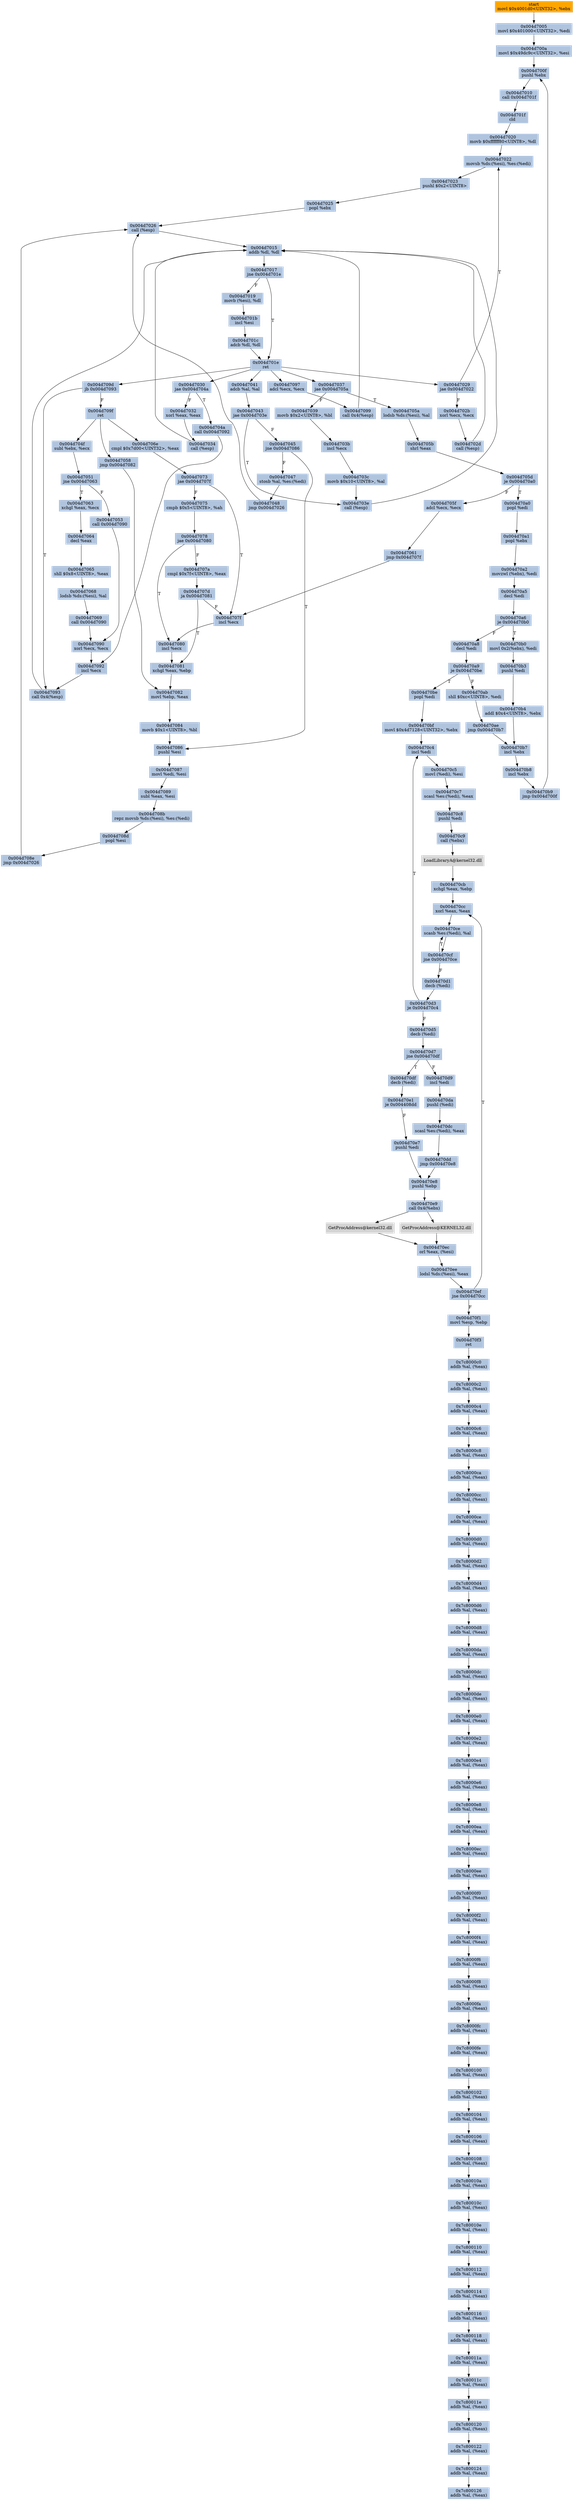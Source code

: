 digraph G {
node[shape=rectangle,style=filled,fillcolor=lightsteelblue,color=lightsteelblue]
bgcolor="transparent"
a0x004d7000movl_0x4001d0UINT32_ebx[label="start\nmovl $0x4001d0<UINT32>, %ebx",fillcolor="orange",color="lightgrey"];
a0x004d7005movl_0x401000UINT32_edi[label="0x004d7005\nmovl $0x401000<UINT32>, %edi"];
a0x004d700amovl_0x49dc9cUINT32_esi[label="0x004d700a\nmovl $0x49dc9c<UINT32>, %esi"];
a0x004d700fpushl_ebx[label="0x004d700f\npushl %ebx"];
a0x004d7010call_0x004d701f[label="0x004d7010\ncall 0x004d701f"];
a0x004d701fcld_[label="0x004d701f\ncld "];
a0x004d7020movb_0xffffff80UINT8_dl[label="0x004d7020\nmovb $0xffffff80<UINT8>, %dl"];
a0x004d7022movsb_ds_esi__es_edi_[label="0x004d7022\nmovsb %ds:(%esi), %es:(%edi)"];
a0x004d7023pushl_0x2UINT8[label="0x004d7023\npushl $0x2<UINT8>"];
a0x004d7025popl_ebx[label="0x004d7025\npopl %ebx"];
a0x004d7026call_esp_[label="0x004d7026\ncall (%esp)"];
a0x004d7015addb_dl_dl[label="0x004d7015\naddb %dl, %dl"];
a0x004d7017jne_0x004d701e[label="0x004d7017\njne 0x004d701e"];
a0x004d7019movb_esi__dl[label="0x004d7019\nmovb (%esi), %dl"];
a0x004d701bincl_esi[label="0x004d701b\nincl %esi"];
a0x004d701cadcb_dl_dl[label="0x004d701c\nadcb %dl, %dl"];
a0x004d701eret[label="0x004d701e\nret"];
a0x004d7029jae_0x004d7022[label="0x004d7029\njae 0x004d7022"];
a0x004d702bxorl_ecx_ecx[label="0x004d702b\nxorl %ecx, %ecx"];
a0x004d702dcall_esp_[label="0x004d702d\ncall (%esp)"];
a0x004d7030jae_0x004d704a[label="0x004d7030\njae 0x004d704a"];
a0x004d7032xorl_eax_eax[label="0x004d7032\nxorl %eax, %eax"];
a0x004d7034call_esp_[label="0x004d7034\ncall (%esp)"];
a0x004d7037jae_0x004d705a[label="0x004d7037\njae 0x004d705a"];
a0x004d7039movb_0x2UINT8_bl[label="0x004d7039\nmovb $0x2<UINT8>, %bl"];
a0x004d703bincl_ecx[label="0x004d703b\nincl %ecx"];
a0x004d703cmovb_0x10UINT8_al[label="0x004d703c\nmovb $0x10<UINT8>, %al"];
a0x004d703ecall_esp_[label="0x004d703e\ncall (%esp)"];
a0x004d7041adcb_al_al[label="0x004d7041\nadcb %al, %al"];
a0x004d7043jae_0x004d703e[label="0x004d7043\njae 0x004d703e"];
a0x004d7045jne_0x004d7086[label="0x004d7045\njne 0x004d7086"];
a0x004d7047stosb_al_es_edi_[label="0x004d7047\nstosb %al, %es:(%edi)"];
a0x004d7048jmp_0x004d7026[label="0x004d7048\njmp 0x004d7026"];
a0x004d7086pushl_esi[label="0x004d7086\npushl %esi"];
a0x004d7087movl_edi_esi[label="0x004d7087\nmovl %edi, %esi"];
a0x004d7089subl_eax_esi[label="0x004d7089\nsubl %eax, %esi"];
a0x004d708brepz_movsb_ds_esi__es_edi_[label="0x004d708b\nrepz movsb %ds:(%esi), %es:(%edi)"];
a0x004d708dpopl_esi[label="0x004d708d\npopl %esi"];
a0x004d708ejmp_0x004d7026[label="0x004d708e\njmp 0x004d7026"];
a0x004d705alodsb_ds_esi__al[label="0x004d705a\nlodsb %ds:(%esi), %al"];
a0x004d705bshrl_eax[label="0x004d705b\nshrl %eax"];
a0x004d705dje_0x004d70a0[label="0x004d705d\nje 0x004d70a0"];
a0x004d705fadcl_ecx_ecx[label="0x004d705f\nadcl %ecx, %ecx"];
a0x004d7061jmp_0x004d707f[label="0x004d7061\njmp 0x004d707f"];
a0x004d707fincl_ecx[label="0x004d707f\nincl %ecx"];
a0x004d7080incl_ecx[label="0x004d7080\nincl %ecx"];
a0x004d7081xchgl_eax_ebp[label="0x004d7081\nxchgl %eax, %ebp"];
a0x004d7082movl_ebp_eax[label="0x004d7082\nmovl %ebp, %eax"];
a0x004d7084movb_0x1UINT8_bl[label="0x004d7084\nmovb $0x1<UINT8>, %bl"];
a0x004d704acall_0x004d7092[label="0x004d704a\ncall 0x004d7092"];
a0x004d7092incl_ecx[label="0x004d7092\nincl %ecx"];
a0x004d7093call_0x4esp_[label="0x004d7093\ncall 0x4(%esp)"];
a0x004d7097adcl_ecx_ecx[label="0x004d7097\nadcl %ecx, %ecx"];
a0x004d7099call_0x4esp_[label="0x004d7099\ncall 0x4(%esp)"];
a0x004d709djb_0x004d7093[label="0x004d709d\njb 0x004d7093"];
a0x004d709fret[label="0x004d709f\nret"];
a0x004d704fsubl_ebx_ecx[label="0x004d704f\nsubl %ebx, %ecx"];
a0x004d7051jne_0x004d7063[label="0x004d7051\njne 0x004d7063"];
a0x004d7053call_0x004d7090[label="0x004d7053\ncall 0x004d7090"];
a0x004d7090xorl_ecx_ecx[label="0x004d7090\nxorl %ecx, %ecx"];
a0x004d7058jmp_0x004d7082[label="0x004d7058\njmp 0x004d7082"];
a0x004d7063xchgl_eax_ecx[label="0x004d7063\nxchgl %eax, %ecx"];
a0x004d7064decl_eax[label="0x004d7064\ndecl %eax"];
a0x004d7065shll_0x8UINT8_eax[label="0x004d7065\nshll $0x8<UINT8>, %eax"];
a0x004d7068lodsb_ds_esi__al[label="0x004d7068\nlodsb %ds:(%esi), %al"];
a0x004d7069call_0x004d7090[label="0x004d7069\ncall 0x004d7090"];
a0x004d706ecmpl_0x7d00UINT32_eax[label="0x004d706e\ncmpl $0x7d00<UINT32>, %eax"];
a0x004d7073jae_0x004d707f[label="0x004d7073\njae 0x004d707f"];
a0x004d7075cmpb_0x5UINT8_ah[label="0x004d7075\ncmpb $0x5<UINT8>, %ah"];
a0x004d7078jae_0x004d7080[label="0x004d7078\njae 0x004d7080"];
a0x004d707acmpl_0x7fUINT8_eax[label="0x004d707a\ncmpl $0x7f<UINT8>, %eax"];
a0x004d707dja_0x004d7081[label="0x004d707d\nja 0x004d7081"];
a0x004d70a0popl_edi[label="0x004d70a0\npopl %edi"];
a0x004d70a1popl_ebx[label="0x004d70a1\npopl %ebx"];
a0x004d70a2movzwl_ebx__edi[label="0x004d70a2\nmovzwl (%ebx), %edi"];
a0x004d70a5decl_edi[label="0x004d70a5\ndecl %edi"];
a0x004d70a6je_0x004d70b0[label="0x004d70a6\nje 0x004d70b0"];
a0x004d70a8decl_edi[label="0x004d70a8\ndecl %edi"];
a0x004d70a9je_0x004d70be[label="0x004d70a9\nje 0x004d70be"];
a0x004d70abshll_0xcUINT8_edi[label="0x004d70ab\nshll $0xc<UINT8>, %edi"];
a0x004d70aejmp_0x004d70b7[label="0x004d70ae\njmp 0x004d70b7"];
a0x004d70b7incl_ebx[label="0x004d70b7\nincl %ebx"];
a0x004d70b8incl_ebx[label="0x004d70b8\nincl %ebx"];
a0x004d70b9jmp_0x004d700f[label="0x004d70b9\njmp 0x004d700f"];
a0x004d70b0movl_0x2ebx__edi[label="0x004d70b0\nmovl 0x2(%ebx), %edi"];
a0x004d70b3pushl_edi[label="0x004d70b3\npushl %edi"];
a0x004d70b4addl_0x4UINT8_ebx[label="0x004d70b4\naddl $0x4<UINT8>, %ebx"];
a0x004d70bepopl_edi[label="0x004d70be\npopl %edi"];
a0x004d70bfmovl_0x4d7128UINT32_ebx[label="0x004d70bf\nmovl $0x4d7128<UINT32>, %ebx"];
a0x004d70c4incl_edi[label="0x004d70c4\nincl %edi"];
a0x004d70c5movl_edi__esi[label="0x004d70c5\nmovl (%edi), %esi"];
a0x004d70c7scasl_es_edi__eax[label="0x004d70c7\nscasl %es:(%edi), %eax"];
a0x004d70c8pushl_edi[label="0x004d70c8\npushl %edi"];
a0x004d70c9call_ebx_[label="0x004d70c9\ncall (%ebx)"];
LoadLibraryA_kernel32_dll[label="LoadLibraryA@kernel32.dll",fillcolor="lightgrey",color="lightgrey"];
a0x004d70cbxchgl_eax_ebp[label="0x004d70cb\nxchgl %eax, %ebp"];
a0x004d70ccxorl_eax_eax[label="0x004d70cc\nxorl %eax, %eax"];
a0x004d70cescasb_es_edi__al[label="0x004d70ce\nscasb %es:(%edi), %al"];
a0x004d70cfjne_0x004d70ce[label="0x004d70cf\njne 0x004d70ce"];
a0x004d70d1decb_edi_[label="0x004d70d1\ndecb (%edi)"];
a0x004d70d3je_0x004d70c4[label="0x004d70d3\nje 0x004d70c4"];
a0x004d70d5decb_edi_[label="0x004d70d5\ndecb (%edi)"];
a0x004d70d7jne_0x004d70df[label="0x004d70d7\njne 0x004d70df"];
a0x004d70dfdecb_edi_[label="0x004d70df\ndecb (%edi)"];
a0x004d70e1je_0x004408dd[label="0x004d70e1\nje 0x004408dd"];
a0x004d70e7pushl_edi[label="0x004d70e7\npushl %edi"];
a0x004d70e8pushl_ebp[label="0x004d70e8\npushl %ebp"];
a0x004d70e9call_0x4ebx_[label="0x004d70e9\ncall 0x4(%ebx)"];
GetProcAddress_kernel32_dll[label="GetProcAddress@kernel32.dll",fillcolor="lightgrey",color="lightgrey"];
a0x004d70ecorl_eax_esi_[label="0x004d70ec\norl %eax, (%esi)"];
a0x004d70eelodsl_ds_esi__eax[label="0x004d70ee\nlodsl %ds:(%esi), %eax"];
a0x004d70efjne_0x004d70cc[label="0x004d70ef\njne 0x004d70cc"];
GetProcAddress_KERNEL32_dll[label="GetProcAddress@KERNEL32.dll",fillcolor="lightgrey",color="lightgrey"];
a0x004d70d9incl_edi[label="0x004d70d9\nincl %edi"];
a0x004d70dapushl_edi_[label="0x004d70da\npushl (%edi)"];
a0x004d70dcscasl_es_edi__eax[label="0x004d70dc\nscasl %es:(%edi), %eax"];
a0x004d70ddjmp_0x004d70e8[label="0x004d70dd\njmp 0x004d70e8"];
a0x004d70f1movl_esp_ebp[label="0x004d70f1\nmovl %esp, %ebp"];
a0x004d70f3ret[label="0x004d70f3\nret"];
a0x7c8000c0addb_al_eax_[label="0x7c8000c0\naddb %al, (%eax)"];
a0x7c8000c2addb_al_eax_[label="0x7c8000c2\naddb %al, (%eax)"];
a0x7c8000c4addb_al_eax_[label="0x7c8000c4\naddb %al, (%eax)"];
a0x7c8000c6addb_al_eax_[label="0x7c8000c6\naddb %al, (%eax)"];
a0x7c8000c8addb_al_eax_[label="0x7c8000c8\naddb %al, (%eax)"];
a0x7c8000caaddb_al_eax_[label="0x7c8000ca\naddb %al, (%eax)"];
a0x7c8000ccaddb_al_eax_[label="0x7c8000cc\naddb %al, (%eax)"];
a0x7c8000ceaddb_al_eax_[label="0x7c8000ce\naddb %al, (%eax)"];
a0x7c8000d0addb_al_eax_[label="0x7c8000d0\naddb %al, (%eax)"];
a0x7c8000d2addb_al_eax_[label="0x7c8000d2\naddb %al, (%eax)"];
a0x7c8000d4addb_al_eax_[label="0x7c8000d4\naddb %al, (%eax)"];
a0x7c8000d6addb_al_eax_[label="0x7c8000d6\naddb %al, (%eax)"];
a0x7c8000d8addb_al_eax_[label="0x7c8000d8\naddb %al, (%eax)"];
a0x7c8000daaddb_al_eax_[label="0x7c8000da\naddb %al, (%eax)"];
a0x7c8000dcaddb_al_eax_[label="0x7c8000dc\naddb %al, (%eax)"];
a0x7c8000deaddb_al_eax_[label="0x7c8000de\naddb %al, (%eax)"];
a0x7c8000e0addb_al_eax_[label="0x7c8000e0\naddb %al, (%eax)"];
a0x7c8000e2addb_al_eax_[label="0x7c8000e2\naddb %al, (%eax)"];
a0x7c8000e4addb_al_eax_[label="0x7c8000e4\naddb %al, (%eax)"];
a0x7c8000e6addb_al_eax_[label="0x7c8000e6\naddb %al, (%eax)"];
a0x7c8000e8addb_al_eax_[label="0x7c8000e8\naddb %al, (%eax)"];
a0x7c8000eaaddb_al_eax_[label="0x7c8000ea\naddb %al, (%eax)"];
a0x7c8000ecaddb_al_eax_[label="0x7c8000ec\naddb %al, (%eax)"];
a0x7c8000eeaddb_al_eax_[label="0x7c8000ee\naddb %al, (%eax)"];
a0x7c8000f0addb_al_eax_[label="0x7c8000f0\naddb %al, (%eax)"];
a0x7c8000f2addb_al_eax_[label="0x7c8000f2\naddb %al, (%eax)"];
a0x7c8000f4addb_al_eax_[label="0x7c8000f4\naddb %al, (%eax)"];
a0x7c8000f6addb_al_eax_[label="0x7c8000f6\naddb %al, (%eax)"];
a0x7c8000f8addb_al_eax_[label="0x7c8000f8\naddb %al, (%eax)"];
a0x7c8000faaddb_al_eax_[label="0x7c8000fa\naddb %al, (%eax)"];
a0x7c8000fcaddb_al_eax_[label="0x7c8000fc\naddb %al, (%eax)"];
a0x7c8000feaddb_al_eax_[label="0x7c8000fe\naddb %al, (%eax)"];
a0x7c800100addb_al_eax_[label="0x7c800100\naddb %al, (%eax)"];
a0x7c800102addb_al_eax_[label="0x7c800102\naddb %al, (%eax)"];
a0x7c800104addb_al_eax_[label="0x7c800104\naddb %al, (%eax)"];
a0x7c800106addb_al_eax_[label="0x7c800106\naddb %al, (%eax)"];
a0x7c800108addb_al_eax_[label="0x7c800108\naddb %al, (%eax)"];
a0x7c80010aaddb_al_eax_[label="0x7c80010a\naddb %al, (%eax)"];
a0x7c80010caddb_al_eax_[label="0x7c80010c\naddb %al, (%eax)"];
a0x7c80010eaddb_al_eax_[label="0x7c80010e\naddb %al, (%eax)"];
a0x7c800110addb_al_eax_[label="0x7c800110\naddb %al, (%eax)"];
a0x7c800112addb_al_eax_[label="0x7c800112\naddb %al, (%eax)"];
a0x7c800114addb_al_eax_[label="0x7c800114\naddb %al, (%eax)"];
a0x7c800116addb_al_eax_[label="0x7c800116\naddb %al, (%eax)"];
a0x7c800118addb_al_eax_[label="0x7c800118\naddb %al, (%eax)"];
a0x7c80011aaddb_al_eax_[label="0x7c80011a\naddb %al, (%eax)"];
a0x7c80011caddb_al_eax_[label="0x7c80011c\naddb %al, (%eax)"];
a0x7c80011eaddb_al_eax_[label="0x7c80011e\naddb %al, (%eax)"];
a0x7c800120addb_al_eax_[label="0x7c800120\naddb %al, (%eax)"];
a0x7c800122addb_al_eax_[label="0x7c800122\naddb %al, (%eax)"];
a0x7c800124addb_al_eax_[label="0x7c800124\naddb %al, (%eax)"];
a0x7c800126addb_al_eax_[label="0x7c800126\naddb %al, (%eax)"];
a0x004d7000movl_0x4001d0UINT32_ebx -> a0x004d7005movl_0x401000UINT32_edi [color="#000000"];
a0x004d7005movl_0x401000UINT32_edi -> a0x004d700amovl_0x49dc9cUINT32_esi [color="#000000"];
a0x004d700amovl_0x49dc9cUINT32_esi -> a0x004d700fpushl_ebx [color="#000000"];
a0x004d700fpushl_ebx -> a0x004d7010call_0x004d701f [color="#000000"];
a0x004d7010call_0x004d701f -> a0x004d701fcld_ [color="#000000"];
a0x004d701fcld_ -> a0x004d7020movb_0xffffff80UINT8_dl [color="#000000"];
a0x004d7020movb_0xffffff80UINT8_dl -> a0x004d7022movsb_ds_esi__es_edi_ [color="#000000"];
a0x004d7022movsb_ds_esi__es_edi_ -> a0x004d7023pushl_0x2UINT8 [color="#000000"];
a0x004d7023pushl_0x2UINT8 -> a0x004d7025popl_ebx [color="#000000"];
a0x004d7025popl_ebx -> a0x004d7026call_esp_ [color="#000000"];
a0x004d7026call_esp_ -> a0x004d7015addb_dl_dl [color="#000000"];
a0x004d7015addb_dl_dl -> a0x004d7017jne_0x004d701e [color="#000000"];
a0x004d7017jne_0x004d701e -> a0x004d7019movb_esi__dl [color="#000000",label="F"];
a0x004d7019movb_esi__dl -> a0x004d701bincl_esi [color="#000000"];
a0x004d701bincl_esi -> a0x004d701cadcb_dl_dl [color="#000000"];
a0x004d701cadcb_dl_dl -> a0x004d701eret [color="#000000"];
a0x004d701eret -> a0x004d7029jae_0x004d7022 [color="#000000"];
a0x004d7029jae_0x004d7022 -> a0x004d7022movsb_ds_esi__es_edi_ [color="#000000",label="T"];
a0x004d7017jne_0x004d701e -> a0x004d701eret [color="#000000",label="T"];
a0x004d7029jae_0x004d7022 -> a0x004d702bxorl_ecx_ecx [color="#000000",label="F"];
a0x004d702bxorl_ecx_ecx -> a0x004d702dcall_esp_ [color="#000000"];
a0x004d702dcall_esp_ -> a0x004d7015addb_dl_dl [color="#000000"];
a0x004d701eret -> a0x004d7030jae_0x004d704a [color="#000000"];
a0x004d7030jae_0x004d704a -> a0x004d7032xorl_eax_eax [color="#000000",label="F"];
a0x004d7032xorl_eax_eax -> a0x004d7034call_esp_ [color="#000000"];
a0x004d7034call_esp_ -> a0x004d7015addb_dl_dl [color="#000000"];
a0x004d701eret -> a0x004d7037jae_0x004d705a [color="#000000"];
a0x004d7037jae_0x004d705a -> a0x004d7039movb_0x2UINT8_bl [color="#000000",label="F"];
a0x004d7039movb_0x2UINT8_bl -> a0x004d703bincl_ecx [color="#000000"];
a0x004d703bincl_ecx -> a0x004d703cmovb_0x10UINT8_al [color="#000000"];
a0x004d703cmovb_0x10UINT8_al -> a0x004d703ecall_esp_ [color="#000000"];
a0x004d703ecall_esp_ -> a0x004d7015addb_dl_dl [color="#000000"];
a0x004d701eret -> a0x004d7041adcb_al_al [color="#000000"];
a0x004d7041adcb_al_al -> a0x004d7043jae_0x004d703e [color="#000000"];
a0x004d7043jae_0x004d703e -> a0x004d703ecall_esp_ [color="#000000",label="T"];
a0x004d7043jae_0x004d703e -> a0x004d7045jne_0x004d7086 [color="#000000",label="F"];
a0x004d7045jne_0x004d7086 -> a0x004d7047stosb_al_es_edi_ [color="#000000",label="F"];
a0x004d7047stosb_al_es_edi_ -> a0x004d7048jmp_0x004d7026 [color="#000000"];
a0x004d7048jmp_0x004d7026 -> a0x004d7026call_esp_ [color="#000000"];
a0x004d7045jne_0x004d7086 -> a0x004d7086pushl_esi [color="#000000",label="T"];
a0x004d7086pushl_esi -> a0x004d7087movl_edi_esi [color="#000000"];
a0x004d7087movl_edi_esi -> a0x004d7089subl_eax_esi [color="#000000"];
a0x004d7089subl_eax_esi -> a0x004d708brepz_movsb_ds_esi__es_edi_ [color="#000000"];
a0x004d708brepz_movsb_ds_esi__es_edi_ -> a0x004d708dpopl_esi [color="#000000"];
a0x004d708dpopl_esi -> a0x004d708ejmp_0x004d7026 [color="#000000"];
a0x004d708ejmp_0x004d7026 -> a0x004d7026call_esp_ [color="#000000"];
a0x004d7037jae_0x004d705a -> a0x004d705alodsb_ds_esi__al [color="#000000",label="T"];
a0x004d705alodsb_ds_esi__al -> a0x004d705bshrl_eax [color="#000000"];
a0x004d705bshrl_eax -> a0x004d705dje_0x004d70a0 [color="#000000"];
a0x004d705dje_0x004d70a0 -> a0x004d705fadcl_ecx_ecx [color="#000000",label="F"];
a0x004d705fadcl_ecx_ecx -> a0x004d7061jmp_0x004d707f [color="#000000"];
a0x004d7061jmp_0x004d707f -> a0x004d707fincl_ecx [color="#000000"];
a0x004d707fincl_ecx -> a0x004d7080incl_ecx [color="#000000"];
a0x004d7080incl_ecx -> a0x004d7081xchgl_eax_ebp [color="#000000"];
a0x004d7081xchgl_eax_ebp -> a0x004d7082movl_ebp_eax [color="#000000"];
a0x004d7082movl_ebp_eax -> a0x004d7084movb_0x1UINT8_bl [color="#000000"];
a0x004d7084movb_0x1UINT8_bl -> a0x004d7086pushl_esi [color="#000000"];
a0x004d7030jae_0x004d704a -> a0x004d704acall_0x004d7092 [color="#000000",label="T"];
a0x004d704acall_0x004d7092 -> a0x004d7092incl_ecx [color="#000000"];
a0x004d7092incl_ecx -> a0x004d7093call_0x4esp_ [color="#000000"];
a0x004d7093call_0x4esp_ -> a0x004d7015addb_dl_dl [color="#000000"];
a0x004d701eret -> a0x004d7097adcl_ecx_ecx [color="#000000"];
a0x004d7097adcl_ecx_ecx -> a0x004d7099call_0x4esp_ [color="#000000"];
a0x004d7099call_0x4esp_ -> a0x004d7015addb_dl_dl [color="#000000"];
a0x004d701eret -> a0x004d709djb_0x004d7093 [color="#000000"];
a0x004d709djb_0x004d7093 -> a0x004d709fret [color="#000000",label="F"];
a0x004d709fret -> a0x004d704fsubl_ebx_ecx [color="#000000"];
a0x004d704fsubl_ebx_ecx -> a0x004d7051jne_0x004d7063 [color="#000000"];
a0x004d7051jne_0x004d7063 -> a0x004d7053call_0x004d7090 [color="#000000",label="F"];
a0x004d7053call_0x004d7090 -> a0x004d7090xorl_ecx_ecx [color="#000000"];
a0x004d7090xorl_ecx_ecx -> a0x004d7092incl_ecx [color="#000000"];
a0x004d709fret -> a0x004d7058jmp_0x004d7082 [color="#000000"];
a0x004d7058jmp_0x004d7082 -> a0x004d7082movl_ebp_eax [color="#000000"];
a0x004d7051jne_0x004d7063 -> a0x004d7063xchgl_eax_ecx [color="#000000",label="T"];
a0x004d7063xchgl_eax_ecx -> a0x004d7064decl_eax [color="#000000"];
a0x004d7064decl_eax -> a0x004d7065shll_0x8UINT8_eax [color="#000000"];
a0x004d7065shll_0x8UINT8_eax -> a0x004d7068lodsb_ds_esi__al [color="#000000"];
a0x004d7068lodsb_ds_esi__al -> a0x004d7069call_0x004d7090 [color="#000000"];
a0x004d7069call_0x004d7090 -> a0x004d7090xorl_ecx_ecx [color="#000000"];
a0x004d709djb_0x004d7093 -> a0x004d7093call_0x4esp_ [color="#000000",label="T"];
a0x004d709fret -> a0x004d706ecmpl_0x7d00UINT32_eax [color="#000000"];
a0x004d706ecmpl_0x7d00UINT32_eax -> a0x004d7073jae_0x004d707f [color="#000000"];
a0x004d7073jae_0x004d707f -> a0x004d7075cmpb_0x5UINT8_ah [color="#000000",label="F"];
a0x004d7075cmpb_0x5UINT8_ah -> a0x004d7078jae_0x004d7080 [color="#000000"];
a0x004d7078jae_0x004d7080 -> a0x004d707acmpl_0x7fUINT8_eax [color="#000000",label="F"];
a0x004d707acmpl_0x7fUINT8_eax -> a0x004d707dja_0x004d7081 [color="#000000"];
a0x004d707dja_0x004d7081 -> a0x004d707fincl_ecx [color="#000000",label="F"];
a0x004d707dja_0x004d7081 -> a0x004d7081xchgl_eax_ebp [color="#000000",label="T"];
a0x004d7078jae_0x004d7080 -> a0x004d7080incl_ecx [color="#000000",label="T"];
a0x004d7073jae_0x004d707f -> a0x004d707fincl_ecx [color="#000000",label="T"];
a0x004d705dje_0x004d70a0 -> a0x004d70a0popl_edi [color="#000000",label="T"];
a0x004d70a0popl_edi -> a0x004d70a1popl_ebx [color="#000000"];
a0x004d70a1popl_ebx -> a0x004d70a2movzwl_ebx__edi [color="#000000"];
a0x004d70a2movzwl_ebx__edi -> a0x004d70a5decl_edi [color="#000000"];
a0x004d70a5decl_edi -> a0x004d70a6je_0x004d70b0 [color="#000000"];
a0x004d70a6je_0x004d70b0 -> a0x004d70a8decl_edi [color="#000000",label="F"];
a0x004d70a8decl_edi -> a0x004d70a9je_0x004d70be [color="#000000"];
a0x004d70a9je_0x004d70be -> a0x004d70abshll_0xcUINT8_edi [color="#000000",label="F"];
a0x004d70abshll_0xcUINT8_edi -> a0x004d70aejmp_0x004d70b7 [color="#000000"];
a0x004d70aejmp_0x004d70b7 -> a0x004d70b7incl_ebx [color="#000000"];
a0x004d70b7incl_ebx -> a0x004d70b8incl_ebx [color="#000000"];
a0x004d70b8incl_ebx -> a0x004d70b9jmp_0x004d700f [color="#000000"];
a0x004d70b9jmp_0x004d700f -> a0x004d700fpushl_ebx [color="#000000"];
a0x004d70a6je_0x004d70b0 -> a0x004d70b0movl_0x2ebx__edi [color="#000000",label="T"];
a0x004d70b0movl_0x2ebx__edi -> a0x004d70b3pushl_edi [color="#000000"];
a0x004d70b3pushl_edi -> a0x004d70b4addl_0x4UINT8_ebx [color="#000000"];
a0x004d70b4addl_0x4UINT8_ebx -> a0x004d70b7incl_ebx [color="#000000"];
a0x004d70a9je_0x004d70be -> a0x004d70bepopl_edi [color="#000000",label="T"];
a0x004d70bepopl_edi -> a0x004d70bfmovl_0x4d7128UINT32_ebx [color="#000000"];
a0x004d70bfmovl_0x4d7128UINT32_ebx -> a0x004d70c4incl_edi [color="#000000"];
a0x004d70c4incl_edi -> a0x004d70c5movl_edi__esi [color="#000000"];
a0x004d70c5movl_edi__esi -> a0x004d70c7scasl_es_edi__eax [color="#000000"];
a0x004d70c7scasl_es_edi__eax -> a0x004d70c8pushl_edi [color="#000000"];
a0x004d70c8pushl_edi -> a0x004d70c9call_ebx_ [color="#000000"];
a0x004d70c9call_ebx_ -> LoadLibraryA_kernel32_dll [color="#000000"];
LoadLibraryA_kernel32_dll -> a0x004d70cbxchgl_eax_ebp [color="#000000"];
a0x004d70cbxchgl_eax_ebp -> a0x004d70ccxorl_eax_eax [color="#000000"];
a0x004d70ccxorl_eax_eax -> a0x004d70cescasb_es_edi__al [color="#000000"];
a0x004d70cescasb_es_edi__al -> a0x004d70cfjne_0x004d70ce [color="#000000"];
a0x004d70cfjne_0x004d70ce -> a0x004d70cescasb_es_edi__al [color="#000000",label="T"];
a0x004d70cfjne_0x004d70ce -> a0x004d70d1decb_edi_ [color="#000000",label="F"];
a0x004d70d1decb_edi_ -> a0x004d70d3je_0x004d70c4 [color="#000000"];
a0x004d70d3je_0x004d70c4 -> a0x004d70d5decb_edi_ [color="#000000",label="F"];
a0x004d70d5decb_edi_ -> a0x004d70d7jne_0x004d70df [color="#000000"];
a0x004d70d7jne_0x004d70df -> a0x004d70dfdecb_edi_ [color="#000000",label="T"];
a0x004d70dfdecb_edi_ -> a0x004d70e1je_0x004408dd [color="#000000"];
a0x004d70e1je_0x004408dd -> a0x004d70e7pushl_edi [color="#000000",label="F"];
a0x004d70e7pushl_edi -> a0x004d70e8pushl_ebp [color="#000000"];
a0x004d70e8pushl_ebp -> a0x004d70e9call_0x4ebx_ [color="#000000"];
a0x004d70e9call_0x4ebx_ -> GetProcAddress_kernel32_dll [color="#000000"];
GetProcAddress_kernel32_dll -> a0x004d70ecorl_eax_esi_ [color="#000000"];
a0x004d70ecorl_eax_esi_ -> a0x004d70eelodsl_ds_esi__eax [color="#000000"];
a0x004d70eelodsl_ds_esi__eax -> a0x004d70efjne_0x004d70cc [color="#000000"];
a0x004d70efjne_0x004d70cc -> a0x004d70ccxorl_eax_eax [color="#000000",label="T"];
a0x004d70d3je_0x004d70c4 -> a0x004d70c4incl_edi [color="#000000",label="T"];
a0x004d70e9call_0x4ebx_ -> GetProcAddress_KERNEL32_dll [color="#000000"];
GetProcAddress_KERNEL32_dll -> a0x004d70ecorl_eax_esi_ [color="#000000"];
a0x004d70d7jne_0x004d70df -> a0x004d70d9incl_edi [color="#000000",label="F"];
a0x004d70d9incl_edi -> a0x004d70dapushl_edi_ [color="#000000"];
a0x004d70dapushl_edi_ -> a0x004d70dcscasl_es_edi__eax [color="#000000"];
a0x004d70dcscasl_es_edi__eax -> a0x004d70ddjmp_0x004d70e8 [color="#000000"];
a0x004d70ddjmp_0x004d70e8 -> a0x004d70e8pushl_ebp [color="#000000"];
a0x004d70efjne_0x004d70cc -> a0x004d70f1movl_esp_ebp [color="#000000",label="F"];
a0x004d70f1movl_esp_ebp -> a0x004d70f3ret [color="#000000"];
a0x004d70f3ret -> a0x7c8000c0addb_al_eax_ [color="#000000"];
a0x7c8000c0addb_al_eax_ -> a0x7c8000c2addb_al_eax_ [color="#000000"];
a0x7c8000c2addb_al_eax_ -> a0x7c8000c4addb_al_eax_ [color="#000000"];
a0x7c8000c4addb_al_eax_ -> a0x7c8000c6addb_al_eax_ [color="#000000"];
a0x7c8000c6addb_al_eax_ -> a0x7c8000c8addb_al_eax_ [color="#000000"];
a0x7c8000c8addb_al_eax_ -> a0x7c8000caaddb_al_eax_ [color="#000000"];
a0x7c8000caaddb_al_eax_ -> a0x7c8000ccaddb_al_eax_ [color="#000000"];
a0x7c8000ccaddb_al_eax_ -> a0x7c8000ceaddb_al_eax_ [color="#000000"];
a0x7c8000ceaddb_al_eax_ -> a0x7c8000d0addb_al_eax_ [color="#000000"];
a0x7c8000d0addb_al_eax_ -> a0x7c8000d2addb_al_eax_ [color="#000000"];
a0x7c8000d2addb_al_eax_ -> a0x7c8000d4addb_al_eax_ [color="#000000"];
a0x7c8000d4addb_al_eax_ -> a0x7c8000d6addb_al_eax_ [color="#000000"];
a0x7c8000d6addb_al_eax_ -> a0x7c8000d8addb_al_eax_ [color="#000000"];
a0x7c8000d8addb_al_eax_ -> a0x7c8000daaddb_al_eax_ [color="#000000"];
a0x7c8000daaddb_al_eax_ -> a0x7c8000dcaddb_al_eax_ [color="#000000"];
a0x7c8000dcaddb_al_eax_ -> a0x7c8000deaddb_al_eax_ [color="#000000"];
a0x7c8000deaddb_al_eax_ -> a0x7c8000e0addb_al_eax_ [color="#000000"];
a0x7c8000e0addb_al_eax_ -> a0x7c8000e2addb_al_eax_ [color="#000000"];
a0x7c8000e2addb_al_eax_ -> a0x7c8000e4addb_al_eax_ [color="#000000"];
a0x7c8000e4addb_al_eax_ -> a0x7c8000e6addb_al_eax_ [color="#000000"];
a0x7c8000e6addb_al_eax_ -> a0x7c8000e8addb_al_eax_ [color="#000000"];
a0x7c8000e8addb_al_eax_ -> a0x7c8000eaaddb_al_eax_ [color="#000000"];
a0x7c8000eaaddb_al_eax_ -> a0x7c8000ecaddb_al_eax_ [color="#000000"];
a0x7c8000ecaddb_al_eax_ -> a0x7c8000eeaddb_al_eax_ [color="#000000"];
a0x7c8000eeaddb_al_eax_ -> a0x7c8000f0addb_al_eax_ [color="#000000"];
a0x7c8000f0addb_al_eax_ -> a0x7c8000f2addb_al_eax_ [color="#000000"];
a0x7c8000f2addb_al_eax_ -> a0x7c8000f4addb_al_eax_ [color="#000000"];
a0x7c8000f4addb_al_eax_ -> a0x7c8000f6addb_al_eax_ [color="#000000"];
a0x7c8000f6addb_al_eax_ -> a0x7c8000f8addb_al_eax_ [color="#000000"];
a0x7c8000f8addb_al_eax_ -> a0x7c8000faaddb_al_eax_ [color="#000000"];
a0x7c8000faaddb_al_eax_ -> a0x7c8000fcaddb_al_eax_ [color="#000000"];
a0x7c8000fcaddb_al_eax_ -> a0x7c8000feaddb_al_eax_ [color="#000000"];
a0x7c8000feaddb_al_eax_ -> a0x7c800100addb_al_eax_ [color="#000000"];
a0x7c800100addb_al_eax_ -> a0x7c800102addb_al_eax_ [color="#000000"];
a0x7c800102addb_al_eax_ -> a0x7c800104addb_al_eax_ [color="#000000"];
a0x7c800104addb_al_eax_ -> a0x7c800106addb_al_eax_ [color="#000000"];
a0x7c800106addb_al_eax_ -> a0x7c800108addb_al_eax_ [color="#000000"];
a0x7c800108addb_al_eax_ -> a0x7c80010aaddb_al_eax_ [color="#000000"];
a0x7c80010aaddb_al_eax_ -> a0x7c80010caddb_al_eax_ [color="#000000"];
a0x7c80010caddb_al_eax_ -> a0x7c80010eaddb_al_eax_ [color="#000000"];
a0x7c80010eaddb_al_eax_ -> a0x7c800110addb_al_eax_ [color="#000000"];
a0x7c800110addb_al_eax_ -> a0x7c800112addb_al_eax_ [color="#000000"];
a0x7c800112addb_al_eax_ -> a0x7c800114addb_al_eax_ [color="#000000"];
a0x7c800114addb_al_eax_ -> a0x7c800116addb_al_eax_ [color="#000000"];
a0x7c800116addb_al_eax_ -> a0x7c800118addb_al_eax_ [color="#000000"];
a0x7c800118addb_al_eax_ -> a0x7c80011aaddb_al_eax_ [color="#000000"];
a0x7c80011aaddb_al_eax_ -> a0x7c80011caddb_al_eax_ [color="#000000"];
a0x7c80011caddb_al_eax_ -> a0x7c80011eaddb_al_eax_ [color="#000000"];
a0x7c80011eaddb_al_eax_ -> a0x7c800120addb_al_eax_ [color="#000000"];
a0x7c800120addb_al_eax_ -> a0x7c800122addb_al_eax_ [color="#000000"];
a0x7c800122addb_al_eax_ -> a0x7c800124addb_al_eax_ [color="#000000"];
a0x7c800124addb_al_eax_ -> a0x7c800126addb_al_eax_ [color="#000000"];
}
